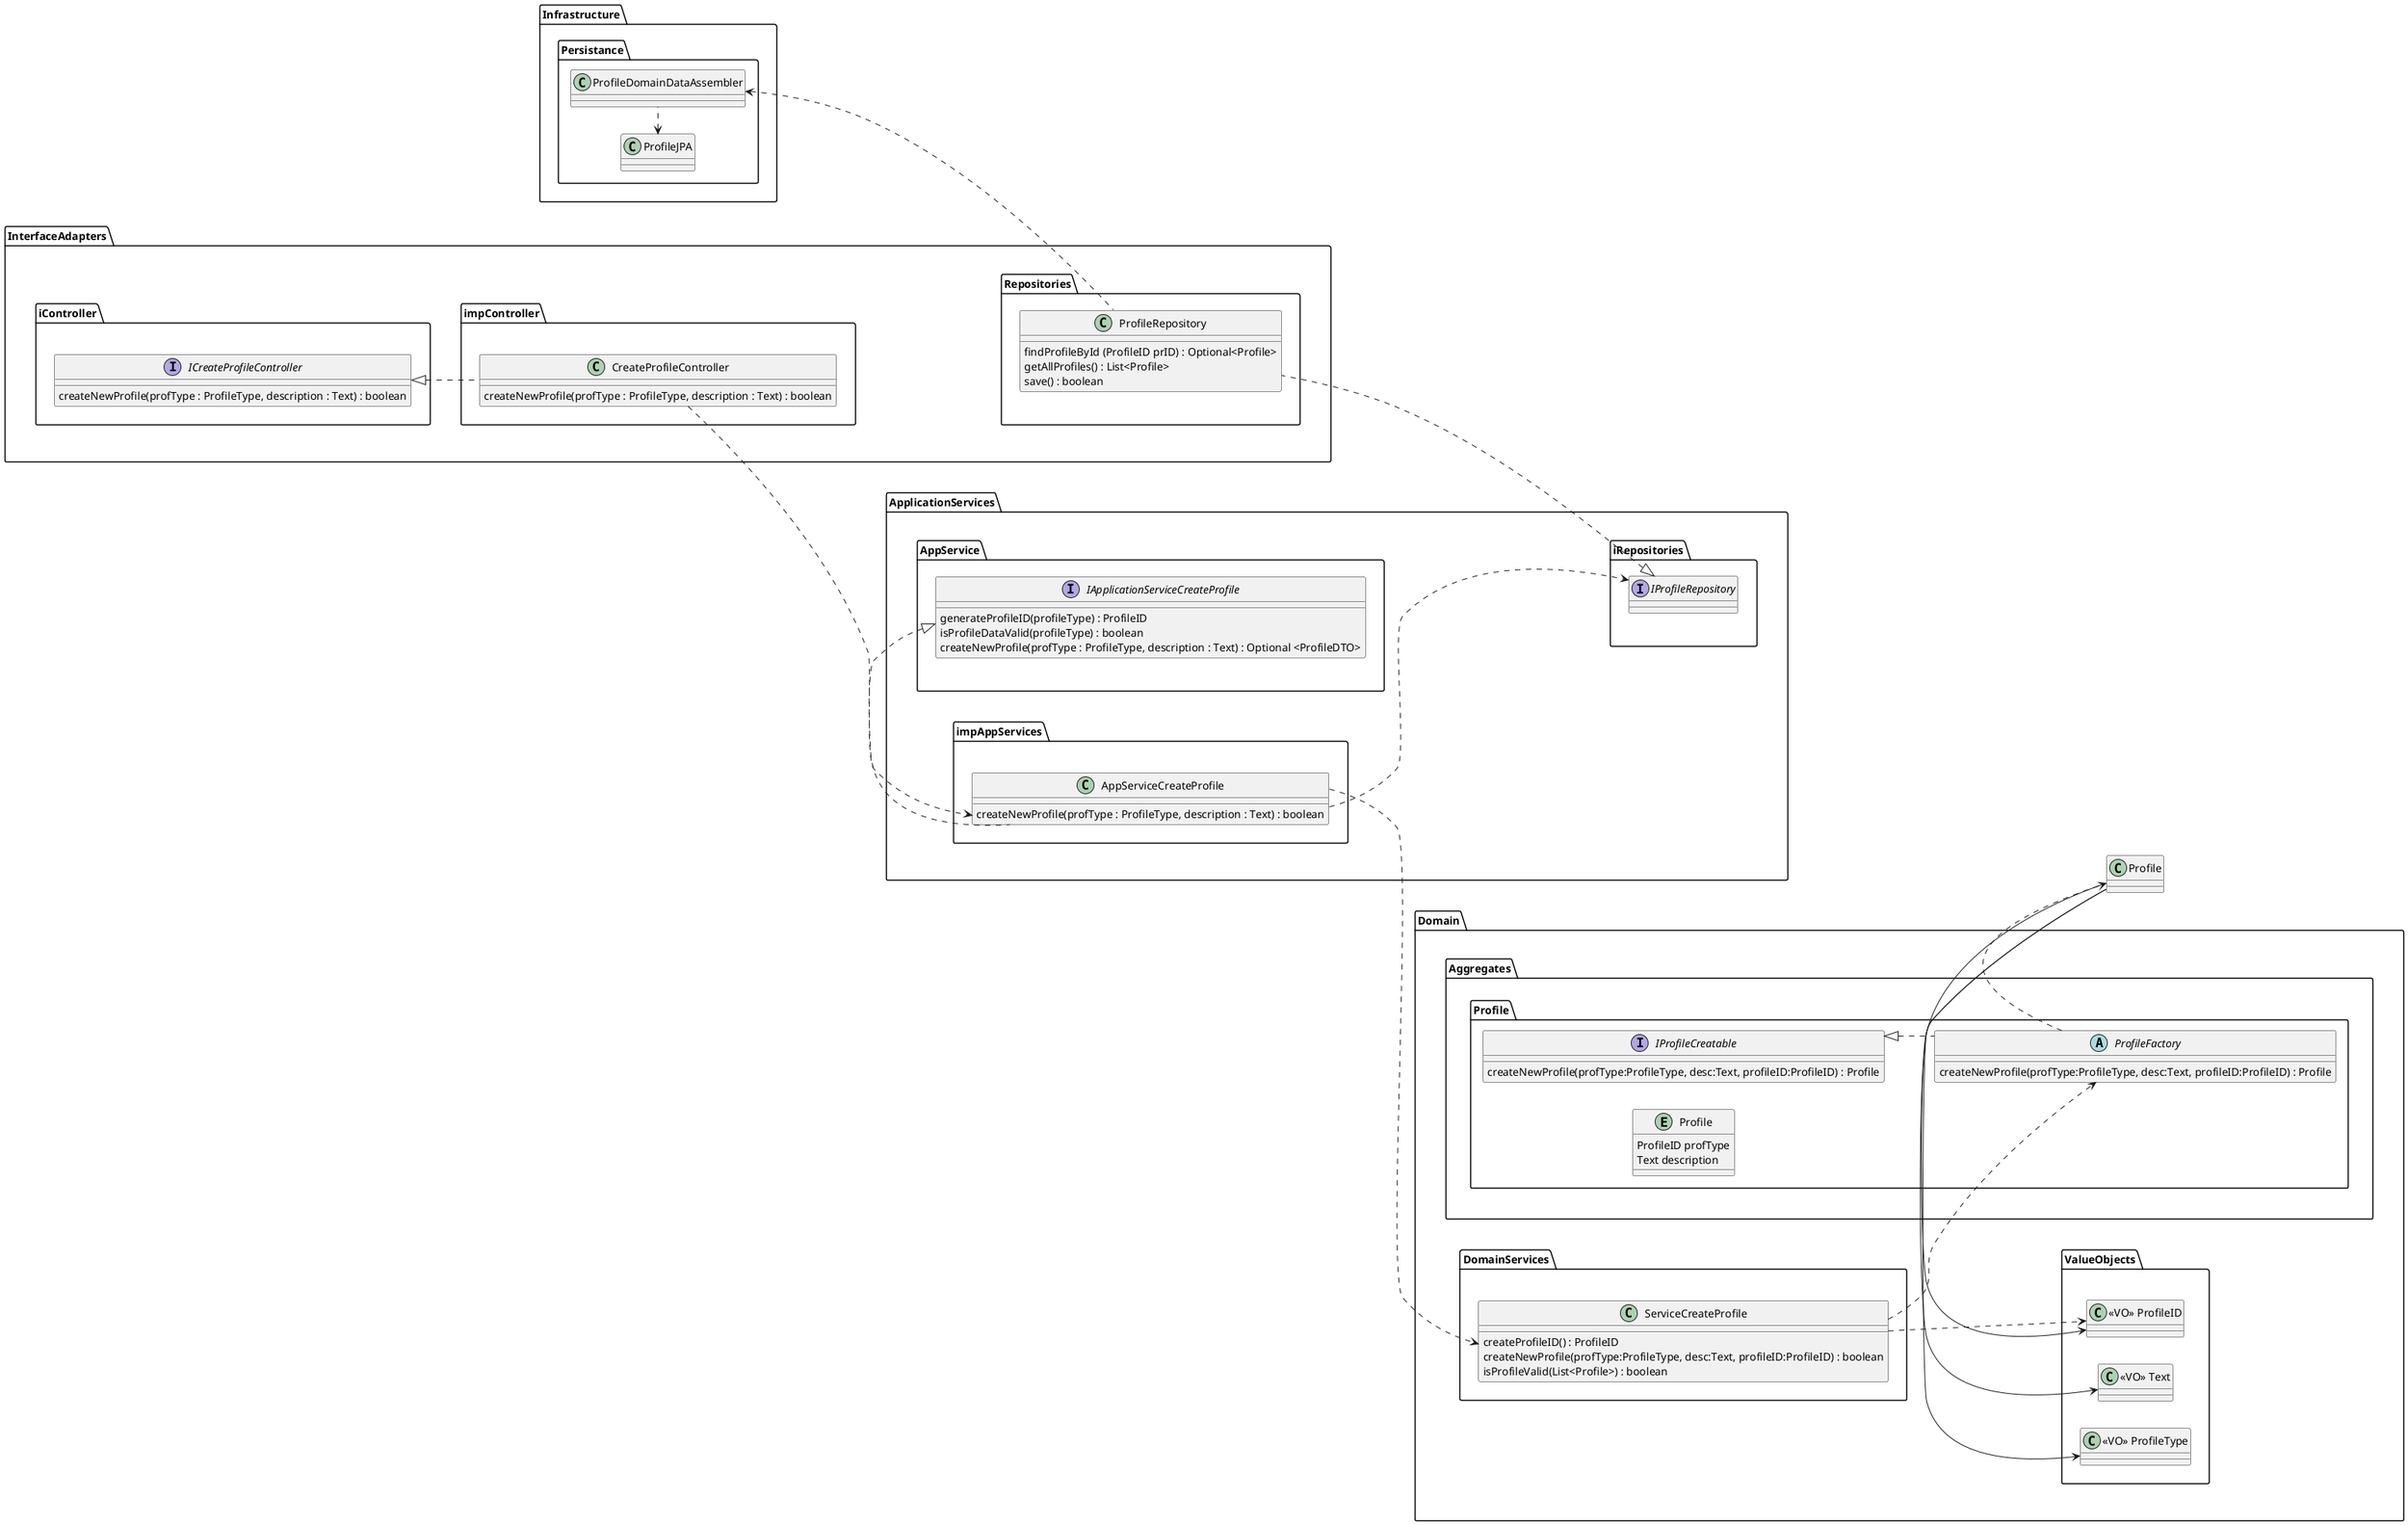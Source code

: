 @startuml
'https://plantuml.com/class-diagram
left to right direction

package Infrastructure{
    package Persistance{
        class ProfileDomainDataAssembler{

        }

        class ProfileJPA{

        }
    }
}

package InterfaceAdapters{
    package impController{
        class "CreateProfileController" as cntrl{
        createNewProfile(profType : ProfileType, description : Text) : boolean
        }
    }

    package iController{
        interface ICreateProfileController{
            createNewProfile(profType : ProfileType, description : Text) : boolean
        }
    }

    package Repositories{
        class ProfileRepository{
           findProfileById (ProfileID prID) : Optional<Profile>
           getAllProfiles() : List<Profile>
           save() : boolean
        }
    }

}

package ApplicationServices{

    package AppService{
        interface IApplicationServiceCreateProfile{
            generateProfileID(profileType) : ProfileID
            isProfileDataValid(profileType) : boolean
            createNewProfile(profType : ProfileType, description : Text) : Optional <ProfileDTO>
        }

    }

    package impAppServices{
        class AppServiceCreateProfile{
            createNewProfile(profType : ProfileType, description : Text) : boolean
        }
    }


    package iRepositories{
        interface IProfileRepository{

        }
    }
}

package Domain{

    package Aggregates{

        package Profile{
           entity Profile{
             ProfileID profType
             Text description
           }
           interface IProfileCreatable{
                createNewProfile(profType:ProfileType, desc:Text, profileID:ProfileID) : Profile
           }

           abstract class ProfileFactory{
                createNewProfile(profType:ProfileType, desc:Text, profileID:ProfileID) : Profile
           }

        }

    }

    package ValueObjects{
         class "<<VO>> ProfileID"{}
         class "<<VO>> ProfileType"{}
         class "<<VO>> Text"{}
    }

    package DomainServices{
        class ServiceCreateProfile {
            createProfileID() : ProfileID
            createNewProfile(profType:ProfileType, desc:Text, profileID:ProfileID) : boolean
            isProfileValid(List<Profile>) : boolean

        }

    }

}

'layout definitions'
InterfaceAdapters --down[hidden]> ApplicationServices
ApplicationServices --down[hidden]> Domain

iController --[hidden]> impController
impController --[hidden]> Repositories
impController --down[hidden]> impAppServices
Repositories --down[hidden]> iRepositories

AppService --down[hidden]> iRepositories
AppService --down[hidden]> impAppServices
impAppServices --right[hidden]> AppService
impAppServices --down[hidden]> DomainServices

ApplicationServices --down[hidden]> Aggregates
Aggregates --right[hidden]> DomainServices
Aggregates --down[hidden]> ValueObjects
DomainServices --left[hidden]> Aggregates

Profile --up[hidden]> ProfileFactory
IProfileCreatable --up[hidden]> ProfileFactory
ProfileFactory --up[hidden]> IProfileCreatable





'Interfaces relations'
ICreateProfileController <|.. cntrl
IApplicationServiceCreateProfile <|... AppServiceCreateProfile
IProfileRepository <|... ProfileRepository
IProfileRepository--[hidden]>ProfileRepository
IProfileCreatable <|.. ProfileFactory


'relations'
ProfileRepository ..up> ProfileDomainDataAssembler
ProfileDomainDataAssembler ..left> ProfileJPA
Profile -> "<<VO>> ProfileID"
Profile -> "<<VO>> Text"
Profile -> "<<VO>> ProfileType"

ServiceCreateProfile ..> ProfileFactory
AppServiceCreateProfile ..> ServiceCreateProfile
cntrl ..> AppServiceCreateProfile
ProfileFactory ..> Profile
AppServiceCreateProfile ..> IProfileRepository
ServiceCreateProfile ..> "<<VO>> ProfileID"














@enduml